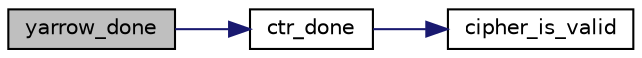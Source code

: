 digraph "yarrow_done"
{
 // LATEX_PDF_SIZE
  edge [fontname="Helvetica",fontsize="10",labelfontname="Helvetica",labelfontsize="10"];
  node [fontname="Helvetica",fontsize="10",shape=record];
  rankdir="LR";
  Node4 [label="yarrow_done",height=0.2,width=0.4,color="black", fillcolor="grey75", style="filled", fontcolor="black",tooltip="Terminate the PRNG."];
  Node4 -> Node5 [color="midnightblue",fontsize="10",style="solid",fontname="Helvetica"];
  Node5 [label="ctr_done",height=0.2,width=0.4,color="black", fillcolor="white", style="filled",URL="$ctr__done_8c.html#aa8082f961208812c0c203fdd8d75de96",tooltip="Terminate the chain."];
  Node5 -> Node6 [color="midnightblue",fontsize="10",style="solid",fontname="Helvetica"];
  Node6 [label="cipher_is_valid",height=0.2,width=0.4,color="black", fillcolor="white", style="filled",URL="$tomcrypt__cipher_8h.html#ac30eb68934c4ca07205344dc9d159221",tooltip=" "];
}
